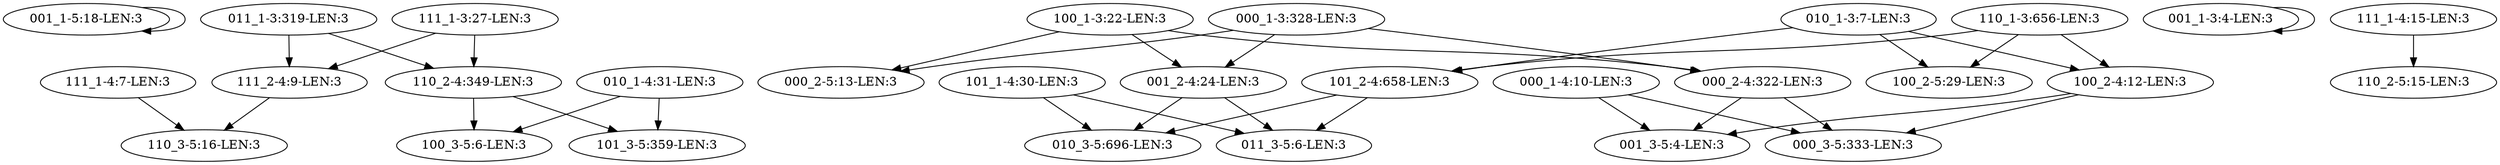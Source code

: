 digraph G {
    "001_1-5:18-LEN:3" -> "001_1-5:18-LEN:3";
    "111_1-4:7-LEN:3" -> "110_3-5:16-LEN:3";
    "001_2-4:24-LEN:3" -> "011_3-5:6-LEN:3";
    "001_2-4:24-LEN:3" -> "010_3-5:696-LEN:3";
    "100_2-4:12-LEN:3" -> "000_3-5:333-LEN:3";
    "100_2-4:12-LEN:3" -> "001_3-5:4-LEN:3";
    "011_1-3:319-LEN:3" -> "110_2-4:349-LEN:3";
    "011_1-3:319-LEN:3" -> "111_2-4:9-LEN:3";
    "010_1-4:31-LEN:3" -> "101_3-5:359-LEN:3";
    "010_1-4:31-LEN:3" -> "100_3-5:6-LEN:3";
    "001_1-3:4-LEN:3" -> "001_1-3:4-LEN:3";
    "000_2-4:322-LEN:3" -> "000_3-5:333-LEN:3";
    "000_2-4:322-LEN:3" -> "001_3-5:4-LEN:3";
    "110_1-3:656-LEN:3" -> "100_2-4:12-LEN:3";
    "110_1-3:656-LEN:3" -> "100_2-5:29-LEN:3";
    "110_1-3:656-LEN:3" -> "101_2-4:658-LEN:3";
    "110_2-4:349-LEN:3" -> "101_3-5:359-LEN:3";
    "110_2-4:349-LEN:3" -> "100_3-5:6-LEN:3";
    "000_1-3:328-LEN:3" -> "001_2-4:24-LEN:3";
    "000_1-3:328-LEN:3" -> "000_2-4:322-LEN:3";
    "000_1-3:328-LEN:3" -> "000_2-5:13-LEN:3";
    "101_1-4:30-LEN:3" -> "011_3-5:6-LEN:3";
    "101_1-4:30-LEN:3" -> "010_3-5:696-LEN:3";
    "000_1-4:10-LEN:3" -> "000_3-5:333-LEN:3";
    "000_1-4:10-LEN:3" -> "001_3-5:4-LEN:3";
    "111_1-4:15-LEN:3" -> "110_2-5:15-LEN:3";
    "101_2-4:658-LEN:3" -> "011_3-5:6-LEN:3";
    "101_2-4:658-LEN:3" -> "010_3-5:696-LEN:3";
    "111_1-3:27-LEN:3" -> "110_2-4:349-LEN:3";
    "111_1-3:27-LEN:3" -> "111_2-4:9-LEN:3";
    "100_1-3:22-LEN:3" -> "001_2-4:24-LEN:3";
    "100_1-3:22-LEN:3" -> "000_2-4:322-LEN:3";
    "100_1-3:22-LEN:3" -> "000_2-5:13-LEN:3";
    "010_1-3:7-LEN:3" -> "100_2-4:12-LEN:3";
    "010_1-3:7-LEN:3" -> "100_2-5:29-LEN:3";
    "010_1-3:7-LEN:3" -> "101_2-4:658-LEN:3";
    "111_2-4:9-LEN:3" -> "110_3-5:16-LEN:3";
}
